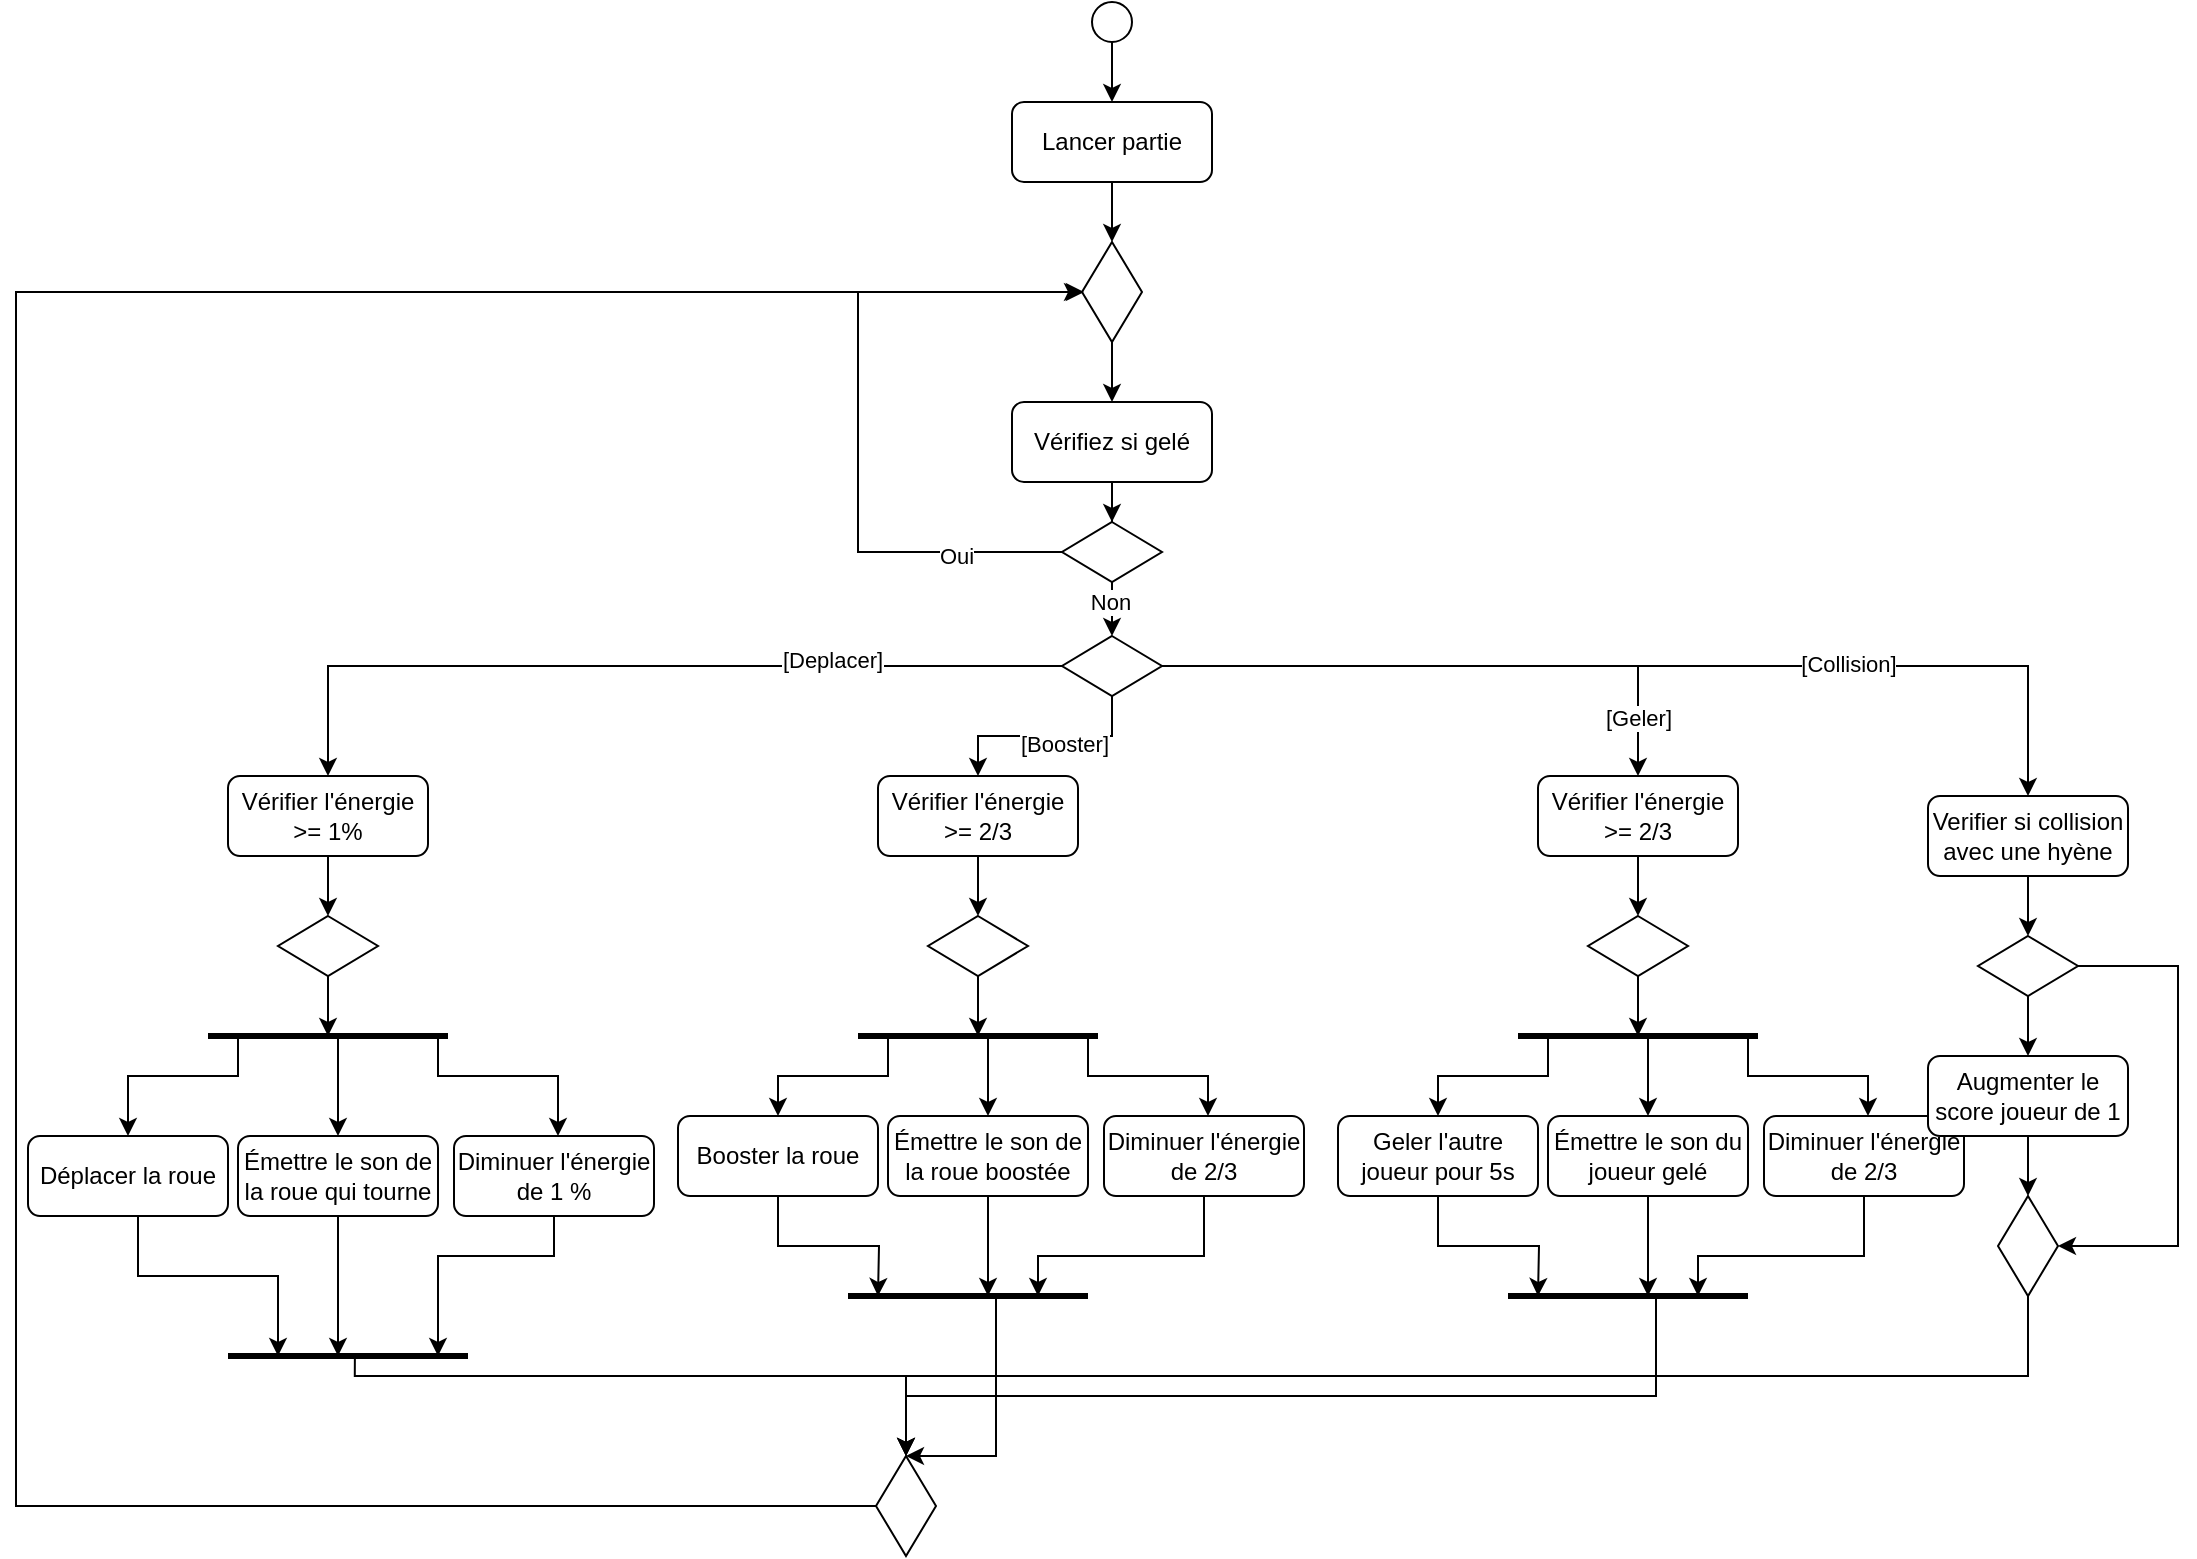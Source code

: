 <mxfile version="26.2.13">
  <diagram name="Page-1" id="c7-hRY8DfMiNaXvnUUdZ">
    <mxGraphModel dx="2185" dy="1183" grid="1" gridSize="10" guides="1" tooltips="1" connect="1" arrows="1" fold="1" page="1" pageScale="1" pageWidth="1100" pageHeight="850" math="0" shadow="0">
      <root>
        <mxCell id="0" />
        <mxCell id="1" parent="0" />
        <mxCell id="i3L0F_zGx0VAiGbkec1p-10" style="edgeStyle=orthogonalEdgeStyle;rounded=0;orthogonalLoop=1;jettySize=auto;html=1;entryX=0.5;entryY=0;entryDx=0;entryDy=0;" edge="1" parent="1" source="i3L0F_zGx0VAiGbkec1p-2" target="i3L0F_zGx0VAiGbkec1p-9">
          <mxGeometry relative="1" as="geometry" />
        </mxCell>
        <mxCell id="i3L0F_zGx0VAiGbkec1p-2" value="" style="ellipse;whiteSpace=wrap;html=1;aspect=fixed;" vertex="1" parent="1">
          <mxGeometry x="548" y="13" width="20" height="20" as="geometry" />
        </mxCell>
        <mxCell id="i3L0F_zGx0VAiGbkec1p-13" style="edgeStyle=orthogonalEdgeStyle;rounded=0;orthogonalLoop=1;jettySize=auto;html=1;entryX=0.5;entryY=0;entryDx=0;entryDy=0;" edge="1" parent="1" source="i3L0F_zGx0VAiGbkec1p-9" target="i3L0F_zGx0VAiGbkec1p-11">
          <mxGeometry relative="1" as="geometry" />
        </mxCell>
        <mxCell id="i3L0F_zGx0VAiGbkec1p-9" value="Lancer partie" style="rounded=1;whiteSpace=wrap;html=1;" vertex="1" parent="1">
          <mxGeometry x="508" y="63" width="100" height="40" as="geometry" />
        </mxCell>
        <mxCell id="i3L0F_zGx0VAiGbkec1p-51" style="edgeStyle=orthogonalEdgeStyle;rounded=0;orthogonalLoop=1;jettySize=auto;html=1;exitX=0;exitY=0.5;exitDx=0;exitDy=0;" edge="1" parent="1" source="i3L0F_zGx0VAiGbkec1p-106" target="i3L0F_zGx0VAiGbkec1p-11">
          <mxGeometry relative="1" as="geometry">
            <mxPoint x="290" y="760" as="sourcePoint" />
            <Array as="points">
              <mxPoint x="10" y="765" />
              <mxPoint x="10" y="158" />
            </Array>
          </mxGeometry>
        </mxCell>
        <mxCell id="i3L0F_zGx0VAiGbkec1p-54" style="edgeStyle=orthogonalEdgeStyle;rounded=0;orthogonalLoop=1;jettySize=auto;html=1;entryX=0.5;entryY=0;entryDx=0;entryDy=0;" edge="1" parent="1" source="i3L0F_zGx0VAiGbkec1p-11" target="i3L0F_zGx0VAiGbkec1p-18">
          <mxGeometry relative="1" as="geometry" />
        </mxCell>
        <mxCell id="i3L0F_zGx0VAiGbkec1p-11" value="" style="rhombus;whiteSpace=wrap;html=1;" vertex="1" parent="1">
          <mxGeometry x="543" y="133" width="30" height="50" as="geometry" />
        </mxCell>
        <mxCell id="i3L0F_zGx0VAiGbkec1p-35" style="edgeStyle=orthogonalEdgeStyle;rounded=0;orthogonalLoop=1;jettySize=auto;html=1;entryX=0.5;entryY=0;entryDx=0;entryDy=0;" edge="1" parent="1" source="i3L0F_zGx0VAiGbkec1p-17" target="i3L0F_zGx0VAiGbkec1p-26">
          <mxGeometry relative="1" as="geometry" />
        </mxCell>
        <mxCell id="i3L0F_zGx0VAiGbkec1p-17" value="Vérifier l&#39;énergie &amp;gt;= 1%" style="rounded=1;whiteSpace=wrap;html=1;" vertex="1" parent="1">
          <mxGeometry x="116" y="400" width="100" height="40" as="geometry" />
        </mxCell>
        <mxCell id="i3L0F_zGx0VAiGbkec1p-55" style="edgeStyle=orthogonalEdgeStyle;rounded=0;orthogonalLoop=1;jettySize=auto;html=1;entryX=0.5;entryY=0;entryDx=0;entryDy=0;" edge="1" parent="1" source="i3L0F_zGx0VAiGbkec1p-18" target="i3L0F_zGx0VAiGbkec1p-52">
          <mxGeometry relative="1" as="geometry" />
        </mxCell>
        <mxCell id="i3L0F_zGx0VAiGbkec1p-18" value="Vérifiez si gelé" style="rounded=1;whiteSpace=wrap;html=1;" vertex="1" parent="1">
          <mxGeometry x="508" y="213" width="100" height="40" as="geometry" />
        </mxCell>
        <mxCell id="i3L0F_zGx0VAiGbkec1p-37" style="edgeStyle=orthogonalEdgeStyle;rounded=0;orthogonalLoop=1;jettySize=auto;html=1;" edge="1" parent="1" target="i3L0F_zGx0VAiGbkec1p-19">
          <mxGeometry relative="1" as="geometry">
            <mxPoint x="111" y="530.0" as="sourcePoint" />
            <Array as="points">
              <mxPoint x="121" y="530" />
              <mxPoint x="121" y="550" />
              <mxPoint x="66" y="550" />
            </Array>
          </mxGeometry>
        </mxCell>
        <mxCell id="i3L0F_zGx0VAiGbkec1p-105" style="edgeStyle=orthogonalEdgeStyle;rounded=0;orthogonalLoop=1;jettySize=auto;html=1;" edge="1" parent="1" source="i3L0F_zGx0VAiGbkec1p-19">
          <mxGeometry relative="1" as="geometry">
            <mxPoint x="141.0" y="690" as="targetPoint" />
            <Array as="points">
              <mxPoint x="71" y="650" />
              <mxPoint x="141" y="650" />
            </Array>
          </mxGeometry>
        </mxCell>
        <mxCell id="i3L0F_zGx0VAiGbkec1p-19" value="Déplacer la roue" style="rounded=1;whiteSpace=wrap;html=1;" vertex="1" parent="1">
          <mxGeometry x="16" y="580" width="100" height="40" as="geometry" />
        </mxCell>
        <mxCell id="i3L0F_zGx0VAiGbkec1p-38" style="edgeStyle=orthogonalEdgeStyle;rounded=0;orthogonalLoop=1;jettySize=auto;html=1;" edge="1" parent="1" target="i3L0F_zGx0VAiGbkec1p-20">
          <mxGeometry relative="1" as="geometry">
            <mxPoint x="181.0" y="530.0" as="sourcePoint" />
            <Array as="points">
              <mxPoint x="171" y="530" />
            </Array>
          </mxGeometry>
        </mxCell>
        <mxCell id="i3L0F_zGx0VAiGbkec1p-104" style="edgeStyle=orthogonalEdgeStyle;rounded=0;orthogonalLoop=1;jettySize=auto;html=1;" edge="1" parent="1" source="i3L0F_zGx0VAiGbkec1p-20">
          <mxGeometry relative="1" as="geometry">
            <mxPoint x="171.0" y="690" as="targetPoint" />
          </mxGeometry>
        </mxCell>
        <mxCell id="i3L0F_zGx0VAiGbkec1p-20" value="Émettre le son de la roue qui tourne" style="rounded=1;whiteSpace=wrap;html=1;" vertex="1" parent="1">
          <mxGeometry x="121" y="580" width="100" height="40" as="geometry" />
        </mxCell>
        <mxCell id="i3L0F_zGx0VAiGbkec1p-39" style="edgeStyle=orthogonalEdgeStyle;rounded=0;orthogonalLoop=1;jettySize=auto;html=1;" edge="1" parent="1" target="i3L0F_zGx0VAiGbkec1p-22">
          <mxGeometry relative="1" as="geometry">
            <mxPoint x="211.0" y="530.0" as="sourcePoint" />
            <Array as="points">
              <mxPoint x="221" y="530" />
              <mxPoint x="221" y="550" />
              <mxPoint x="281" y="550" />
            </Array>
          </mxGeometry>
        </mxCell>
        <mxCell id="i3L0F_zGx0VAiGbkec1p-50" style="edgeStyle=orthogonalEdgeStyle;rounded=0;orthogonalLoop=1;jettySize=auto;html=1;" edge="1" parent="1" source="i3L0F_zGx0VAiGbkec1p-22">
          <mxGeometry relative="1" as="geometry">
            <mxPoint x="221" y="690" as="targetPoint" />
            <Array as="points">
              <mxPoint x="279" y="640" />
              <mxPoint x="221" y="640" />
            </Array>
          </mxGeometry>
        </mxCell>
        <mxCell id="i3L0F_zGx0VAiGbkec1p-22" value="Diminuer l&#39;énergie de 1 %" style="rounded=1;whiteSpace=wrap;html=1;" vertex="1" parent="1">
          <mxGeometry x="229" y="580" width="100" height="40" as="geometry" />
        </mxCell>
        <mxCell id="i3L0F_zGx0VAiGbkec1p-36" style="edgeStyle=orthogonalEdgeStyle;rounded=0;orthogonalLoop=1;jettySize=auto;html=1;" edge="1" parent="1" source="i3L0F_zGx0VAiGbkec1p-26">
          <mxGeometry relative="1" as="geometry">
            <mxPoint x="166" y="530" as="targetPoint" />
          </mxGeometry>
        </mxCell>
        <mxCell id="i3L0F_zGx0VAiGbkec1p-26" value="" style="rhombus;whiteSpace=wrap;html=1;" vertex="1" parent="1">
          <mxGeometry x="141" y="470" width="50" height="30" as="geometry" />
        </mxCell>
        <mxCell id="i3L0F_zGx0VAiGbkec1p-27" value="" style="endArrow=none;html=1;rounded=0;endSize=6;startSize=6;strokeWidth=3;" edge="1" parent="1">
          <mxGeometry width="50" height="50" relative="1" as="geometry">
            <mxPoint x="106" y="530" as="sourcePoint" />
            <mxPoint x="226" y="530" as="targetPoint" />
          </mxGeometry>
        </mxCell>
        <mxCell id="i3L0F_zGx0VAiGbkec1p-30" value="" style="endArrow=none;html=1;rounded=0;endSize=6;startSize=6;strokeWidth=3;" edge="1" parent="1">
          <mxGeometry width="50" height="50" relative="1" as="geometry">
            <mxPoint x="116" y="690" as="sourcePoint" />
            <mxPoint x="236" y="690" as="targetPoint" />
          </mxGeometry>
        </mxCell>
        <mxCell id="i3L0F_zGx0VAiGbkec1p-74" style="edgeStyle=orthogonalEdgeStyle;rounded=0;orthogonalLoop=1;jettySize=auto;html=1;entryX=0.5;entryY=0;entryDx=0;entryDy=0;" edge="1" parent="1" source="i3L0F_zGx0VAiGbkec1p-52" target="i3L0F_zGx0VAiGbkec1p-56">
          <mxGeometry relative="1" as="geometry" />
        </mxCell>
        <mxCell id="i3L0F_zGx0VAiGbkec1p-116" value="Non" style="edgeLabel;html=1;align=center;verticalAlign=middle;resizable=0;points=[];" vertex="1" connectable="0" parent="i3L0F_zGx0VAiGbkec1p-74">
          <mxGeometry x="0.345" y="-1" relative="1" as="geometry">
            <mxPoint as="offset" />
          </mxGeometry>
        </mxCell>
        <mxCell id="i3L0F_zGx0VAiGbkec1p-94" style="edgeStyle=orthogonalEdgeStyle;rounded=0;orthogonalLoop=1;jettySize=auto;html=1;entryX=0;entryY=0.5;entryDx=0;entryDy=0;" edge="1" parent="1">
          <mxGeometry relative="1" as="geometry">
            <mxPoint x="534.0" y="288.0" as="sourcePoint" />
            <mxPoint x="544" y="158.0" as="targetPoint" />
            <Array as="points">
              <mxPoint x="431" y="288" />
              <mxPoint x="431" y="158" />
            </Array>
          </mxGeometry>
        </mxCell>
        <mxCell id="i3L0F_zGx0VAiGbkec1p-115" value="Oui" style="edgeLabel;html=1;align=center;verticalAlign=middle;resizable=0;points=[];" vertex="1" connectable="0" parent="i3L0F_zGx0VAiGbkec1p-94">
          <mxGeometry x="-0.686" y="2" relative="1" as="geometry">
            <mxPoint as="offset" />
          </mxGeometry>
        </mxCell>
        <mxCell id="i3L0F_zGx0VAiGbkec1p-52" value="" style="rhombus;whiteSpace=wrap;html=1;" vertex="1" parent="1">
          <mxGeometry x="533" y="273" width="50" height="30" as="geometry" />
        </mxCell>
        <mxCell id="i3L0F_zGx0VAiGbkec1p-58" style="edgeStyle=orthogonalEdgeStyle;rounded=0;orthogonalLoop=1;jettySize=auto;html=1;entryX=0.5;entryY=0;entryDx=0;entryDy=0;" edge="1" parent="1" source="i3L0F_zGx0VAiGbkec1p-56" target="i3L0F_zGx0VAiGbkec1p-17">
          <mxGeometry relative="1" as="geometry" />
        </mxCell>
        <mxCell id="i3L0F_zGx0VAiGbkec1p-117" value="[Deplacer]" style="edgeLabel;html=1;align=center;verticalAlign=middle;resizable=0;points=[];" vertex="1" connectable="0" parent="i3L0F_zGx0VAiGbkec1p-58">
          <mxGeometry x="-0.454" y="-3" relative="1" as="geometry">
            <mxPoint as="offset" />
          </mxGeometry>
        </mxCell>
        <mxCell id="i3L0F_zGx0VAiGbkec1p-71" style="edgeStyle=orthogonalEdgeStyle;rounded=0;orthogonalLoop=1;jettySize=auto;html=1;entryX=0.5;entryY=0;entryDx=0;entryDy=0;" edge="1" parent="1" source="i3L0F_zGx0VAiGbkec1p-56" target="i3L0F_zGx0VAiGbkec1p-60">
          <mxGeometry relative="1" as="geometry" />
        </mxCell>
        <mxCell id="i3L0F_zGx0VAiGbkec1p-118" value="[Booster]" style="edgeLabel;html=1;align=center;verticalAlign=middle;resizable=0;points=[];" vertex="1" connectable="0" parent="i3L0F_zGx0VAiGbkec1p-71">
          <mxGeometry x="-0.167" y="4" relative="1" as="geometry">
            <mxPoint as="offset" />
          </mxGeometry>
        </mxCell>
        <mxCell id="i3L0F_zGx0VAiGbkec1p-93" style="edgeStyle=orthogonalEdgeStyle;rounded=0;orthogonalLoop=1;jettySize=auto;html=1;entryX=0.5;entryY=0;entryDx=0;entryDy=0;" edge="1" parent="1" source="i3L0F_zGx0VAiGbkec1p-56" target="i3L0F_zGx0VAiGbkec1p-79">
          <mxGeometry relative="1" as="geometry" />
        </mxCell>
        <mxCell id="i3L0F_zGx0VAiGbkec1p-119" value="[Geler]" style="edgeLabel;html=1;align=center;verticalAlign=middle;resizable=0;points=[];" vertex="1" connectable="0" parent="i3L0F_zGx0VAiGbkec1p-93">
          <mxGeometry x="0.8" relative="1" as="geometry">
            <mxPoint as="offset" />
          </mxGeometry>
        </mxCell>
        <mxCell id="i3L0F_zGx0VAiGbkec1p-112" style="edgeStyle=orthogonalEdgeStyle;rounded=0;orthogonalLoop=1;jettySize=auto;html=1;entryX=0.5;entryY=0;entryDx=0;entryDy=0;" edge="1" parent="1" source="i3L0F_zGx0VAiGbkec1p-56" target="i3L0F_zGx0VAiGbkec1p-96">
          <mxGeometry relative="1" as="geometry" />
        </mxCell>
        <mxCell id="i3L0F_zGx0VAiGbkec1p-120" value="[Collision]" style="edgeLabel;html=1;align=center;verticalAlign=middle;resizable=0;points=[];" vertex="1" connectable="0" parent="i3L0F_zGx0VAiGbkec1p-112">
          <mxGeometry x="0.377" y="1" relative="1" as="geometry">
            <mxPoint as="offset" />
          </mxGeometry>
        </mxCell>
        <mxCell id="i3L0F_zGx0VAiGbkec1p-56" value="" style="rhombus;whiteSpace=wrap;html=1;" vertex="1" parent="1">
          <mxGeometry x="533" y="330" width="50" height="30" as="geometry" />
        </mxCell>
        <mxCell id="i3L0F_zGx0VAiGbkec1p-59" style="edgeStyle=orthogonalEdgeStyle;rounded=0;orthogonalLoop=1;jettySize=auto;html=1;entryX=0.5;entryY=0;entryDx=0;entryDy=0;" edge="1" parent="1" source="i3L0F_zGx0VAiGbkec1p-60" target="i3L0F_zGx0VAiGbkec1p-68">
          <mxGeometry relative="1" as="geometry" />
        </mxCell>
        <mxCell id="i3L0F_zGx0VAiGbkec1p-60" value="Vérifier l&#39;énergie &amp;gt;= 2/3" style="rounded=1;whiteSpace=wrap;html=1;" vertex="1" parent="1">
          <mxGeometry x="441" y="400" width="100" height="40" as="geometry" />
        </mxCell>
        <mxCell id="i3L0F_zGx0VAiGbkec1p-61" style="edgeStyle=orthogonalEdgeStyle;rounded=0;orthogonalLoop=1;jettySize=auto;html=1;" edge="1" parent="1" target="i3L0F_zGx0VAiGbkec1p-62">
          <mxGeometry relative="1" as="geometry">
            <mxPoint x="436" y="530.0" as="sourcePoint" />
            <Array as="points">
              <mxPoint x="446" y="530" />
              <mxPoint x="446" y="550" />
              <mxPoint x="391" y="550" />
            </Array>
          </mxGeometry>
        </mxCell>
        <mxCell id="i3L0F_zGx0VAiGbkec1p-75" style="edgeStyle=orthogonalEdgeStyle;rounded=0;orthogonalLoop=1;jettySize=auto;html=1;" edge="1" parent="1" source="i3L0F_zGx0VAiGbkec1p-62">
          <mxGeometry relative="1" as="geometry">
            <mxPoint x="441" y="660" as="targetPoint" />
          </mxGeometry>
        </mxCell>
        <mxCell id="i3L0F_zGx0VAiGbkec1p-62" value="Booster la roue" style="rounded=1;whiteSpace=wrap;html=1;" vertex="1" parent="1">
          <mxGeometry x="341" y="570" width="100" height="40" as="geometry" />
        </mxCell>
        <mxCell id="i3L0F_zGx0VAiGbkec1p-63" style="edgeStyle=orthogonalEdgeStyle;rounded=0;orthogonalLoop=1;jettySize=auto;html=1;" edge="1" parent="1" target="i3L0F_zGx0VAiGbkec1p-64">
          <mxGeometry relative="1" as="geometry">
            <mxPoint x="506.0" y="530.0" as="sourcePoint" />
            <Array as="points">
              <mxPoint x="496" y="530" />
            </Array>
          </mxGeometry>
        </mxCell>
        <mxCell id="i3L0F_zGx0VAiGbkec1p-76" style="edgeStyle=orthogonalEdgeStyle;rounded=0;orthogonalLoop=1;jettySize=auto;html=1;" edge="1" parent="1" source="i3L0F_zGx0VAiGbkec1p-64">
          <mxGeometry relative="1" as="geometry">
            <mxPoint x="496" y="660" as="targetPoint" />
          </mxGeometry>
        </mxCell>
        <mxCell id="i3L0F_zGx0VAiGbkec1p-64" value="Émettre le son de la roue boostée" style="rounded=1;whiteSpace=wrap;html=1;" vertex="1" parent="1">
          <mxGeometry x="446" y="570" width="100" height="40" as="geometry" />
        </mxCell>
        <mxCell id="i3L0F_zGx0VAiGbkec1p-65" style="edgeStyle=orthogonalEdgeStyle;rounded=0;orthogonalLoop=1;jettySize=auto;html=1;" edge="1" parent="1" target="i3L0F_zGx0VAiGbkec1p-66">
          <mxGeometry relative="1" as="geometry">
            <mxPoint x="536.0" y="530.0" as="sourcePoint" />
            <Array as="points">
              <mxPoint x="546" y="530" />
              <mxPoint x="546" y="550" />
              <mxPoint x="606" y="550" />
            </Array>
          </mxGeometry>
        </mxCell>
        <mxCell id="i3L0F_zGx0VAiGbkec1p-77" style="edgeStyle=orthogonalEdgeStyle;rounded=0;orthogonalLoop=1;jettySize=auto;html=1;" edge="1" parent="1" source="i3L0F_zGx0VAiGbkec1p-66">
          <mxGeometry relative="1" as="geometry">
            <mxPoint x="521" y="660" as="targetPoint" />
            <Array as="points">
              <mxPoint x="604" y="640" />
              <mxPoint x="521" y="640" />
            </Array>
          </mxGeometry>
        </mxCell>
        <mxCell id="i3L0F_zGx0VAiGbkec1p-66" value="Diminuer l&#39;énergie de 2/3" style="rounded=1;whiteSpace=wrap;html=1;" vertex="1" parent="1">
          <mxGeometry x="554" y="570" width="100" height="40" as="geometry" />
        </mxCell>
        <mxCell id="i3L0F_zGx0VAiGbkec1p-67" style="edgeStyle=orthogonalEdgeStyle;rounded=0;orthogonalLoop=1;jettySize=auto;html=1;" edge="1" parent="1" source="i3L0F_zGx0VAiGbkec1p-68">
          <mxGeometry relative="1" as="geometry">
            <mxPoint x="491" y="530" as="targetPoint" />
          </mxGeometry>
        </mxCell>
        <mxCell id="i3L0F_zGx0VAiGbkec1p-68" value="" style="rhombus;whiteSpace=wrap;html=1;" vertex="1" parent="1">
          <mxGeometry x="466" y="470" width="50" height="30" as="geometry" />
        </mxCell>
        <mxCell id="i3L0F_zGx0VAiGbkec1p-69" value="" style="endArrow=none;html=1;rounded=0;endSize=6;startSize=6;strokeWidth=3;" edge="1" parent="1">
          <mxGeometry width="50" height="50" relative="1" as="geometry">
            <mxPoint x="431" y="530" as="sourcePoint" />
            <mxPoint x="551" y="530" as="targetPoint" />
          </mxGeometry>
        </mxCell>
        <mxCell id="i3L0F_zGx0VAiGbkec1p-70" value="" style="endArrow=none;html=1;rounded=0;endSize=6;startSize=6;strokeWidth=3;" edge="1" parent="1">
          <mxGeometry width="50" height="50" relative="1" as="geometry">
            <mxPoint x="426" y="660" as="sourcePoint" />
            <mxPoint x="546" y="660" as="targetPoint" />
          </mxGeometry>
        </mxCell>
        <mxCell id="i3L0F_zGx0VAiGbkec1p-78" style="edgeStyle=orthogonalEdgeStyle;rounded=0;orthogonalLoop=1;jettySize=auto;html=1;entryX=0.5;entryY=0;entryDx=0;entryDy=0;" edge="1" parent="1" source="i3L0F_zGx0VAiGbkec1p-79" target="i3L0F_zGx0VAiGbkec1p-90">
          <mxGeometry relative="1" as="geometry" />
        </mxCell>
        <mxCell id="i3L0F_zGx0VAiGbkec1p-79" value="Vérifier l&#39;énergie &amp;gt;= 2/3" style="rounded=1;whiteSpace=wrap;html=1;" vertex="1" parent="1">
          <mxGeometry x="771" y="400" width="100" height="40" as="geometry" />
        </mxCell>
        <mxCell id="i3L0F_zGx0VAiGbkec1p-80" style="edgeStyle=orthogonalEdgeStyle;rounded=0;orthogonalLoop=1;jettySize=auto;html=1;" edge="1" parent="1" target="i3L0F_zGx0VAiGbkec1p-82">
          <mxGeometry relative="1" as="geometry">
            <mxPoint x="766" y="530.0" as="sourcePoint" />
            <Array as="points">
              <mxPoint x="776" y="530" />
              <mxPoint x="776" y="550" />
              <mxPoint x="721" y="550" />
            </Array>
          </mxGeometry>
        </mxCell>
        <mxCell id="i3L0F_zGx0VAiGbkec1p-81" style="edgeStyle=orthogonalEdgeStyle;rounded=0;orthogonalLoop=1;jettySize=auto;html=1;" edge="1" parent="1" source="i3L0F_zGx0VAiGbkec1p-82">
          <mxGeometry relative="1" as="geometry">
            <mxPoint x="771" y="660" as="targetPoint" />
          </mxGeometry>
        </mxCell>
        <mxCell id="i3L0F_zGx0VAiGbkec1p-82" value="Geler l&#39;autre joueur pour 5s" style="rounded=1;whiteSpace=wrap;html=1;" vertex="1" parent="1">
          <mxGeometry x="671" y="570" width="100" height="40" as="geometry" />
        </mxCell>
        <mxCell id="i3L0F_zGx0VAiGbkec1p-83" style="edgeStyle=orthogonalEdgeStyle;rounded=0;orthogonalLoop=1;jettySize=auto;html=1;" edge="1" parent="1" target="i3L0F_zGx0VAiGbkec1p-85">
          <mxGeometry relative="1" as="geometry">
            <mxPoint x="836.0" y="530.0" as="sourcePoint" />
            <Array as="points">
              <mxPoint x="826" y="530" />
            </Array>
          </mxGeometry>
        </mxCell>
        <mxCell id="i3L0F_zGx0VAiGbkec1p-84" style="edgeStyle=orthogonalEdgeStyle;rounded=0;orthogonalLoop=1;jettySize=auto;html=1;" edge="1" parent="1" source="i3L0F_zGx0VAiGbkec1p-85">
          <mxGeometry relative="1" as="geometry">
            <mxPoint x="826" y="660" as="targetPoint" />
          </mxGeometry>
        </mxCell>
        <mxCell id="i3L0F_zGx0VAiGbkec1p-85" value="Émettre le son du joueur gelé" style="rounded=1;whiteSpace=wrap;html=1;" vertex="1" parent="1">
          <mxGeometry x="776" y="570" width="100" height="40" as="geometry" />
        </mxCell>
        <mxCell id="i3L0F_zGx0VAiGbkec1p-86" style="edgeStyle=orthogonalEdgeStyle;rounded=0;orthogonalLoop=1;jettySize=auto;html=1;" edge="1" parent="1" target="i3L0F_zGx0VAiGbkec1p-88">
          <mxGeometry relative="1" as="geometry">
            <mxPoint x="866.0" y="530.0" as="sourcePoint" />
            <Array as="points">
              <mxPoint x="876" y="530" />
              <mxPoint x="876" y="550" />
              <mxPoint x="936" y="550" />
            </Array>
          </mxGeometry>
        </mxCell>
        <mxCell id="i3L0F_zGx0VAiGbkec1p-87" style="edgeStyle=orthogonalEdgeStyle;rounded=0;orthogonalLoop=1;jettySize=auto;html=1;" edge="1" parent="1" source="i3L0F_zGx0VAiGbkec1p-88">
          <mxGeometry relative="1" as="geometry">
            <mxPoint x="851" y="660" as="targetPoint" />
            <Array as="points">
              <mxPoint x="934" y="640" />
              <mxPoint x="851" y="640" />
            </Array>
          </mxGeometry>
        </mxCell>
        <mxCell id="i3L0F_zGx0VAiGbkec1p-88" value="Diminuer l&#39;énergie de 2/3" style="rounded=1;whiteSpace=wrap;html=1;" vertex="1" parent="1">
          <mxGeometry x="884" y="570" width="100" height="40" as="geometry" />
        </mxCell>
        <mxCell id="i3L0F_zGx0VAiGbkec1p-89" style="edgeStyle=orthogonalEdgeStyle;rounded=0;orthogonalLoop=1;jettySize=auto;html=1;" edge="1" parent="1" source="i3L0F_zGx0VAiGbkec1p-90">
          <mxGeometry relative="1" as="geometry">
            <mxPoint x="821" y="530" as="targetPoint" />
          </mxGeometry>
        </mxCell>
        <mxCell id="i3L0F_zGx0VAiGbkec1p-90" value="" style="rhombus;whiteSpace=wrap;html=1;" vertex="1" parent="1">
          <mxGeometry x="796" y="470" width="50" height="30" as="geometry" />
        </mxCell>
        <mxCell id="i3L0F_zGx0VAiGbkec1p-91" value="" style="endArrow=none;html=1;rounded=0;endSize=6;startSize=6;strokeWidth=3;" edge="1" parent="1">
          <mxGeometry width="50" height="50" relative="1" as="geometry">
            <mxPoint x="761" y="530" as="sourcePoint" />
            <mxPoint x="881" y="530" as="targetPoint" />
          </mxGeometry>
        </mxCell>
        <mxCell id="i3L0F_zGx0VAiGbkec1p-92" value="" style="endArrow=none;html=1;rounded=0;endSize=6;startSize=6;strokeWidth=3;" edge="1" parent="1">
          <mxGeometry width="50" height="50" relative="1" as="geometry">
            <mxPoint x="756" y="660" as="sourcePoint" />
            <mxPoint x="876" y="660" as="targetPoint" />
          </mxGeometry>
        </mxCell>
        <mxCell id="i3L0F_zGx0VAiGbkec1p-95" style="edgeStyle=orthogonalEdgeStyle;rounded=0;orthogonalLoop=1;jettySize=auto;html=1;entryX=0.5;entryY=0;entryDx=0;entryDy=0;" edge="1" parent="1" source="i3L0F_zGx0VAiGbkec1p-96" target="i3L0F_zGx0VAiGbkec1p-101">
          <mxGeometry relative="1" as="geometry" />
        </mxCell>
        <mxCell id="i3L0F_zGx0VAiGbkec1p-96" value="Verifier si collision avec une hyène" style="rounded=1;whiteSpace=wrap;html=1;" vertex="1" parent="1">
          <mxGeometry x="966" y="410" width="100" height="40" as="geometry" />
        </mxCell>
        <mxCell id="i3L0F_zGx0VAiGbkec1p-97" style="edgeStyle=orthogonalEdgeStyle;rounded=0;orthogonalLoop=1;jettySize=auto;html=1;entryX=0.5;entryY=0;entryDx=0;entryDy=0;" edge="1" parent="1" source="i3L0F_zGx0VAiGbkec1p-98" target="i3L0F_zGx0VAiGbkec1p-102">
          <mxGeometry relative="1" as="geometry" />
        </mxCell>
        <mxCell id="i3L0F_zGx0VAiGbkec1p-98" value="Augmenter le score joueur de 1" style="rounded=1;whiteSpace=wrap;html=1;" vertex="1" parent="1">
          <mxGeometry x="966" y="540" width="100" height="40" as="geometry" />
        </mxCell>
        <mxCell id="i3L0F_zGx0VAiGbkec1p-99" style="edgeStyle=orthogonalEdgeStyle;rounded=0;orthogonalLoop=1;jettySize=auto;html=1;entryX=0.5;entryY=0;entryDx=0;entryDy=0;" edge="1" parent="1" source="i3L0F_zGx0VAiGbkec1p-101" target="i3L0F_zGx0VAiGbkec1p-98">
          <mxGeometry relative="1" as="geometry" />
        </mxCell>
        <mxCell id="i3L0F_zGx0VAiGbkec1p-100" style="edgeStyle=orthogonalEdgeStyle;rounded=0;orthogonalLoop=1;jettySize=auto;html=1;entryX=1;entryY=0.5;entryDx=0;entryDy=0;" edge="1" parent="1" source="i3L0F_zGx0VAiGbkec1p-101" target="i3L0F_zGx0VAiGbkec1p-102">
          <mxGeometry relative="1" as="geometry">
            <Array as="points">
              <mxPoint x="1091" y="495" />
              <mxPoint x="1091" y="635" />
            </Array>
          </mxGeometry>
        </mxCell>
        <mxCell id="i3L0F_zGx0VAiGbkec1p-101" value="" style="rhombus;whiteSpace=wrap;html=1;" vertex="1" parent="1">
          <mxGeometry x="991" y="480" width="50" height="30" as="geometry" />
        </mxCell>
        <mxCell id="i3L0F_zGx0VAiGbkec1p-102" value="" style="rhombus;whiteSpace=wrap;html=1;" vertex="1" parent="1">
          <mxGeometry x="1001" y="610" width="30" height="50" as="geometry" />
        </mxCell>
        <mxCell id="i3L0F_zGx0VAiGbkec1p-110" style="edgeStyle=orthogonalEdgeStyle;rounded=0;orthogonalLoop=1;jettySize=auto;html=1;exitX=0.5;exitY=0;exitDx=0;exitDy=0;entryX=0.5;entryY=0;entryDx=0;entryDy=0;" edge="1" parent="1" target="i3L0F_zGx0VAiGbkec1p-106">
          <mxGeometry relative="1" as="geometry">
            <mxPoint x="500" y="660" as="sourcePoint" />
            <Array as="points">
              <mxPoint x="500" y="740" />
            </Array>
          </mxGeometry>
        </mxCell>
        <mxCell id="i3L0F_zGx0VAiGbkec1p-111" style="edgeStyle=orthogonalEdgeStyle;rounded=0;orthogonalLoop=1;jettySize=auto;html=1;exitX=0.5;exitY=0;exitDx=0;exitDy=0;entryX=0.5;entryY=0;entryDx=0;entryDy=0;" edge="1" parent="1" target="i3L0F_zGx0VAiGbkec1p-106">
          <mxGeometry relative="1" as="geometry">
            <mxPoint x="830" y="660" as="sourcePoint" />
            <Array as="points">
              <mxPoint x="830" y="710" />
              <mxPoint x="455" y="710" />
            </Array>
          </mxGeometry>
        </mxCell>
        <mxCell id="i3L0F_zGx0VAiGbkec1p-114" style="edgeStyle=orthogonalEdgeStyle;rounded=0;orthogonalLoop=1;jettySize=auto;html=1;exitX=0.5;exitY=1;exitDx=0;exitDy=0;entryX=0.5;entryY=0;entryDx=0;entryDy=0;" edge="1" parent="1" source="i3L0F_zGx0VAiGbkec1p-102" target="i3L0F_zGx0VAiGbkec1p-106">
          <mxGeometry relative="1" as="geometry" />
        </mxCell>
        <mxCell id="i3L0F_zGx0VAiGbkec1p-106" value="" style="rhombus;whiteSpace=wrap;html=1;" vertex="1" parent="1">
          <mxGeometry x="440" y="740" width="30" height="50" as="geometry" />
        </mxCell>
        <mxCell id="i3L0F_zGx0VAiGbkec1p-109" value="" style="endArrow=classic;html=1;rounded=0;entryX=0.5;entryY=0;entryDx=0;entryDy=0;edgeStyle=orthogonalEdgeStyle;" edge="1" parent="1" target="i3L0F_zGx0VAiGbkec1p-106">
          <mxGeometry width="50" height="50" relative="1" as="geometry">
            <mxPoint x="179.44" y="690" as="sourcePoint" />
            <mxPoint x="179.44" y="750" as="targetPoint" />
            <Array as="points">
              <mxPoint x="179" y="700" />
              <mxPoint x="455" y="700" />
            </Array>
          </mxGeometry>
        </mxCell>
      </root>
    </mxGraphModel>
  </diagram>
</mxfile>
